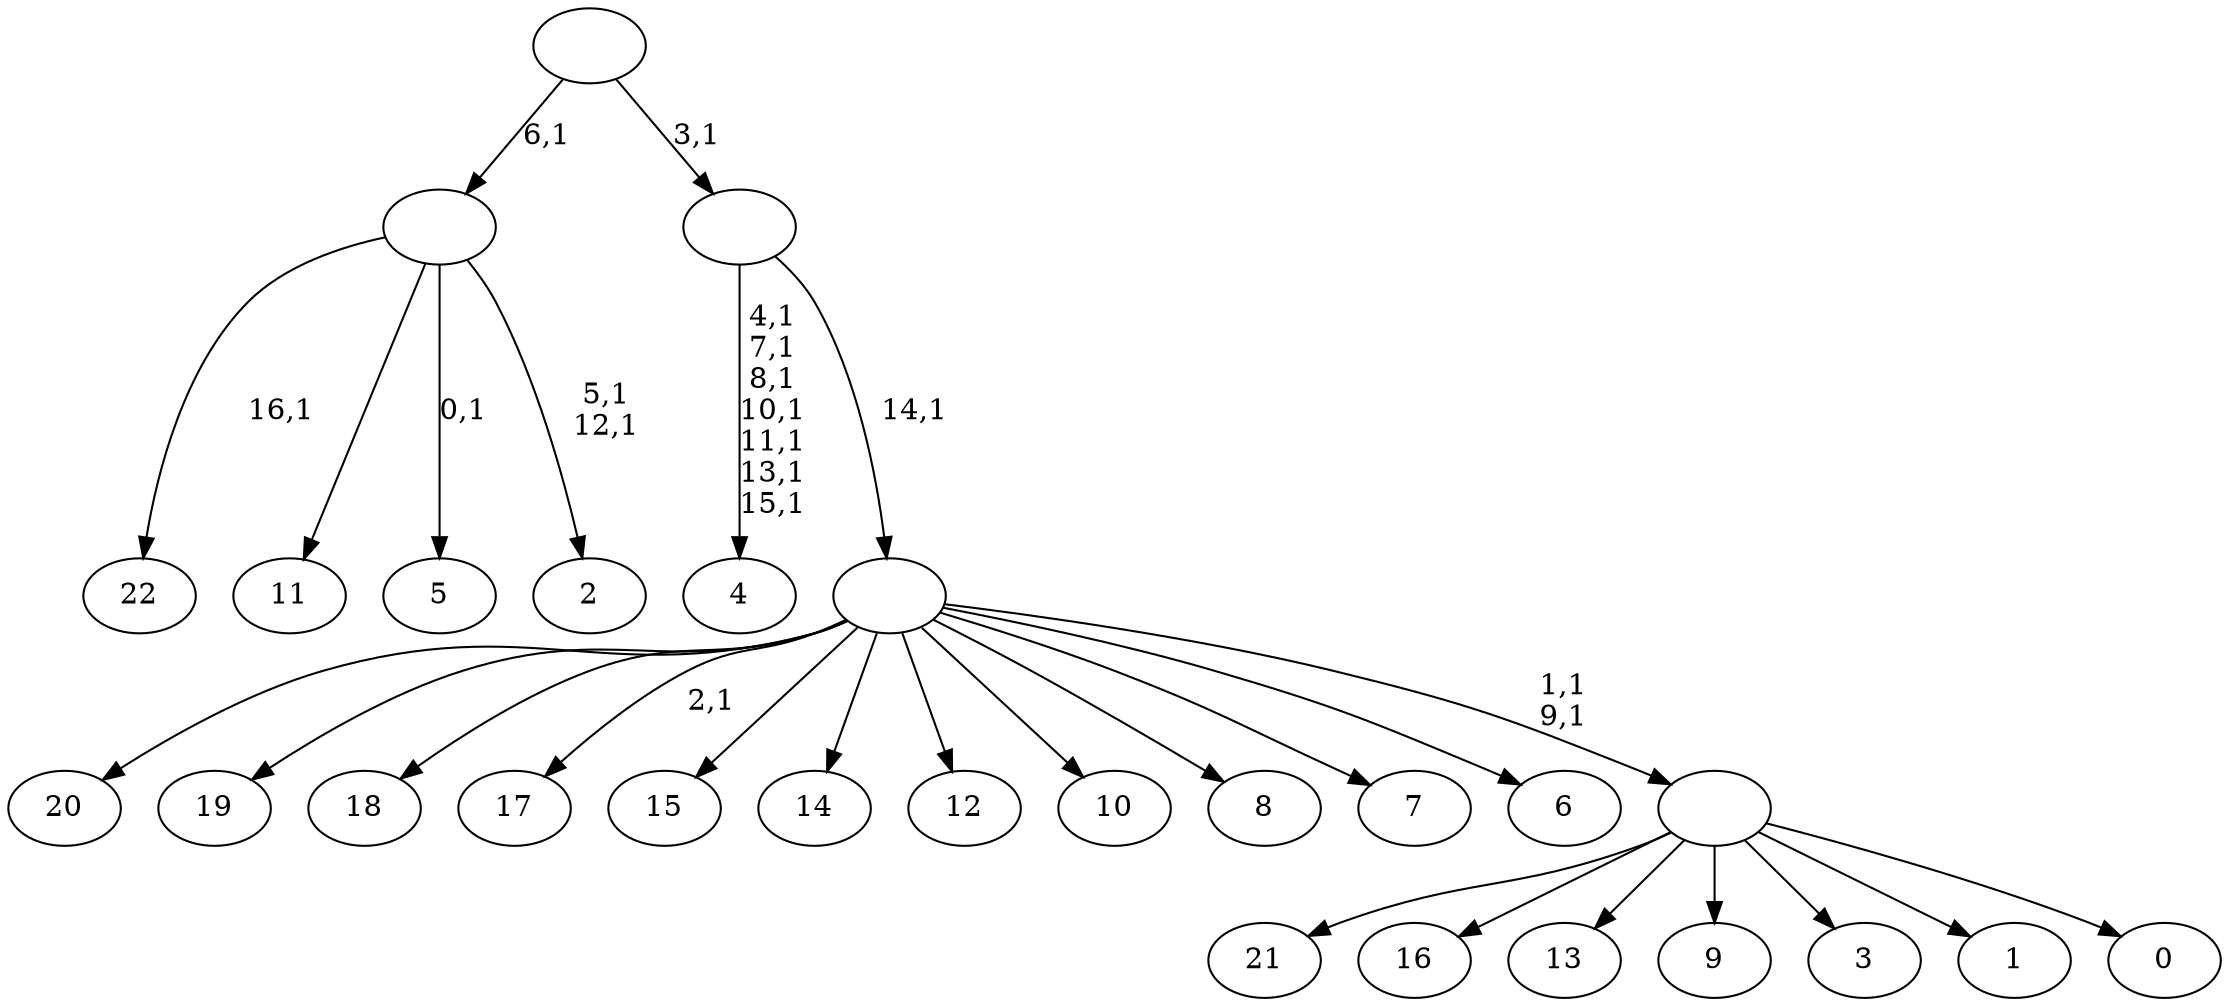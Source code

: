 digraph T {
	40 [label="22"]
	38 [label="21"]
	37 [label="20"]
	36 [label="19"]
	35 [label="18"]
	34 [label="17"]
	32 [label="16"]
	31 [label="15"]
	30 [label="14"]
	29 [label="13"]
	28 [label="12"]
	27 [label="11"]
	26 [label="10"]
	25 [label="9"]
	24 [label="8"]
	23 [label="7"]
	22 [label="6"]
	21 [label="5"]
	19 [label="4"]
	11 [label="3"]
	10 [label="2"]
	7 [label=""]
	6 [label="1"]
	5 [label="0"]
	4 [label=""]
	2 [label=""]
	1 [label=""]
	0 [label=""]
	7 -> 10 [label="5,1\n12,1"]
	7 -> 21 [label="0,1"]
	7 -> 40 [label="16,1"]
	7 -> 27 [label=""]
	4 -> 38 [label=""]
	4 -> 32 [label=""]
	4 -> 29 [label=""]
	4 -> 25 [label=""]
	4 -> 11 [label=""]
	4 -> 6 [label=""]
	4 -> 5 [label=""]
	2 -> 4 [label="1,1\n9,1"]
	2 -> 34 [label="2,1"]
	2 -> 37 [label=""]
	2 -> 36 [label=""]
	2 -> 35 [label=""]
	2 -> 31 [label=""]
	2 -> 30 [label=""]
	2 -> 28 [label=""]
	2 -> 26 [label=""]
	2 -> 24 [label=""]
	2 -> 23 [label=""]
	2 -> 22 [label=""]
	1 -> 19 [label="4,1\n7,1\n8,1\n10,1\n11,1\n13,1\n15,1"]
	1 -> 2 [label="14,1"]
	0 -> 7 [label="6,1"]
	0 -> 1 [label="3,1"]
}
